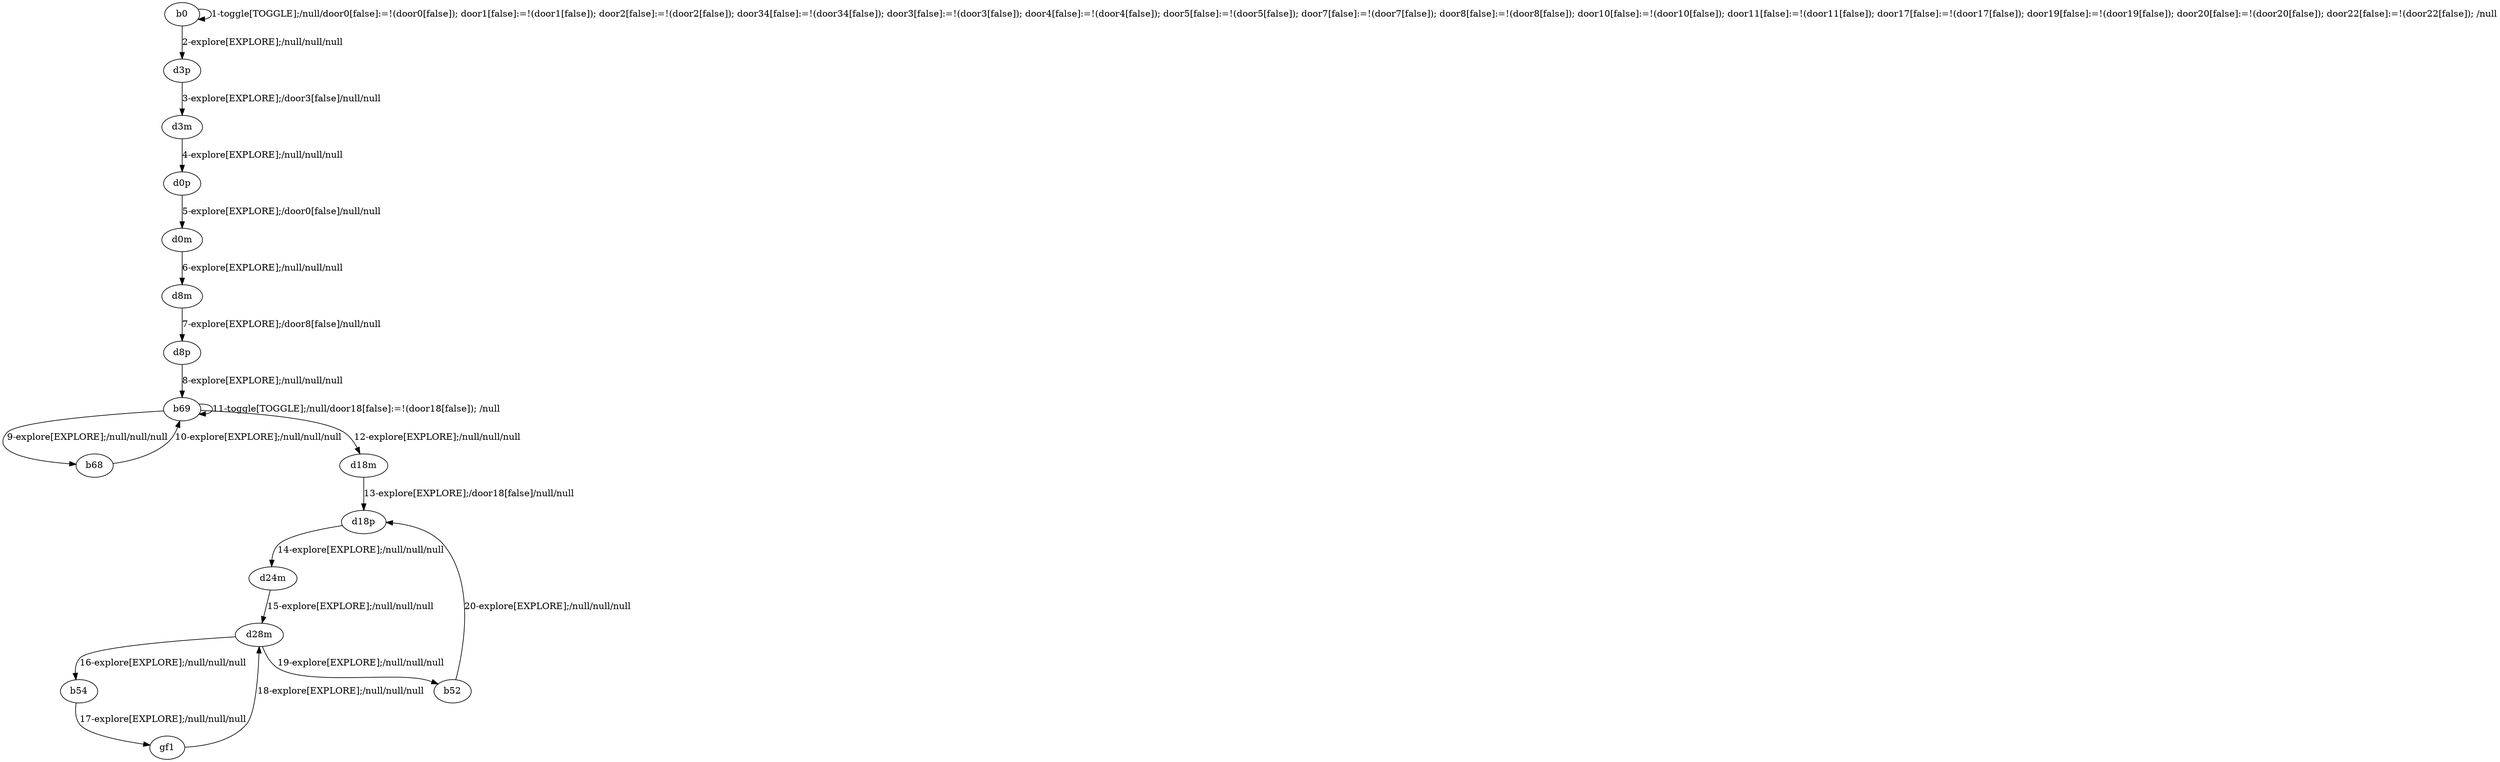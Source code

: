 # Total number of goals covered by this test: 2
# b52 --> d18p
# d28m --> b52

digraph g {
"b0" -> "b0" [label = "1-toggle[TOGGLE];/null/door0[false]:=!(door0[false]); door1[false]:=!(door1[false]); door2[false]:=!(door2[false]); door34[false]:=!(door34[false]); door3[false]:=!(door3[false]); door4[false]:=!(door4[false]); door5[false]:=!(door5[false]); door7[false]:=!(door7[false]); door8[false]:=!(door8[false]); door10[false]:=!(door10[false]); door11[false]:=!(door11[false]); door17[false]:=!(door17[false]); door19[false]:=!(door19[false]); door20[false]:=!(door20[false]); door22[false]:=!(door22[false]); /null"];
"b0" -> "d3p" [label = "2-explore[EXPLORE];/null/null/null"];
"d3p" -> "d3m" [label = "3-explore[EXPLORE];/door3[false]/null/null"];
"d3m" -> "d0p" [label = "4-explore[EXPLORE];/null/null/null"];
"d0p" -> "d0m" [label = "5-explore[EXPLORE];/door0[false]/null/null"];
"d0m" -> "d8m" [label = "6-explore[EXPLORE];/null/null/null"];
"d8m" -> "d8p" [label = "7-explore[EXPLORE];/door8[false]/null/null"];
"d8p" -> "b69" [label = "8-explore[EXPLORE];/null/null/null"];
"b69" -> "b68" [label = "9-explore[EXPLORE];/null/null/null"];
"b68" -> "b69" [label = "10-explore[EXPLORE];/null/null/null"];
"b69" -> "b69" [label = "11-toggle[TOGGLE];/null/door18[false]:=!(door18[false]); /null"];
"b69" -> "d18m" [label = "12-explore[EXPLORE];/null/null/null"];
"d18m" -> "d18p" [label = "13-explore[EXPLORE];/door18[false]/null/null"];
"d18p" -> "d24m" [label = "14-explore[EXPLORE];/null/null/null"];
"d24m" -> "d28m" [label = "15-explore[EXPLORE];/null/null/null"];
"d28m" -> "b54" [label = "16-explore[EXPLORE];/null/null/null"];
"b54" -> "gf1" [label = "17-explore[EXPLORE];/null/null/null"];
"gf1" -> "d28m" [label = "18-explore[EXPLORE];/null/null/null"];
"d28m" -> "b52" [label = "19-explore[EXPLORE];/null/null/null"];
"b52" -> "d18p" [label = "20-explore[EXPLORE];/null/null/null"];
}